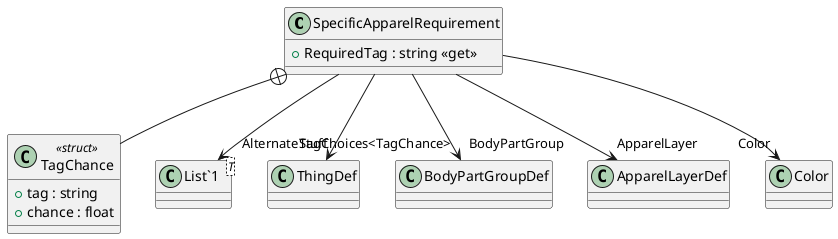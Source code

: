 @startuml
class SpecificApparelRequirement {
    + RequiredTag : string <<get>>
}
class TagChance <<struct>> {
    + tag : string
    + chance : float
}
class "List`1"<T> {
}
SpecificApparelRequirement --> "AlternateTagChoices<TagChance>" "List`1"
SpecificApparelRequirement --> "Stuff" ThingDef
SpecificApparelRequirement --> "BodyPartGroup" BodyPartGroupDef
SpecificApparelRequirement --> "ApparelLayer" ApparelLayerDef
SpecificApparelRequirement --> "Color" Color
SpecificApparelRequirement +-- TagChance
@enduml

